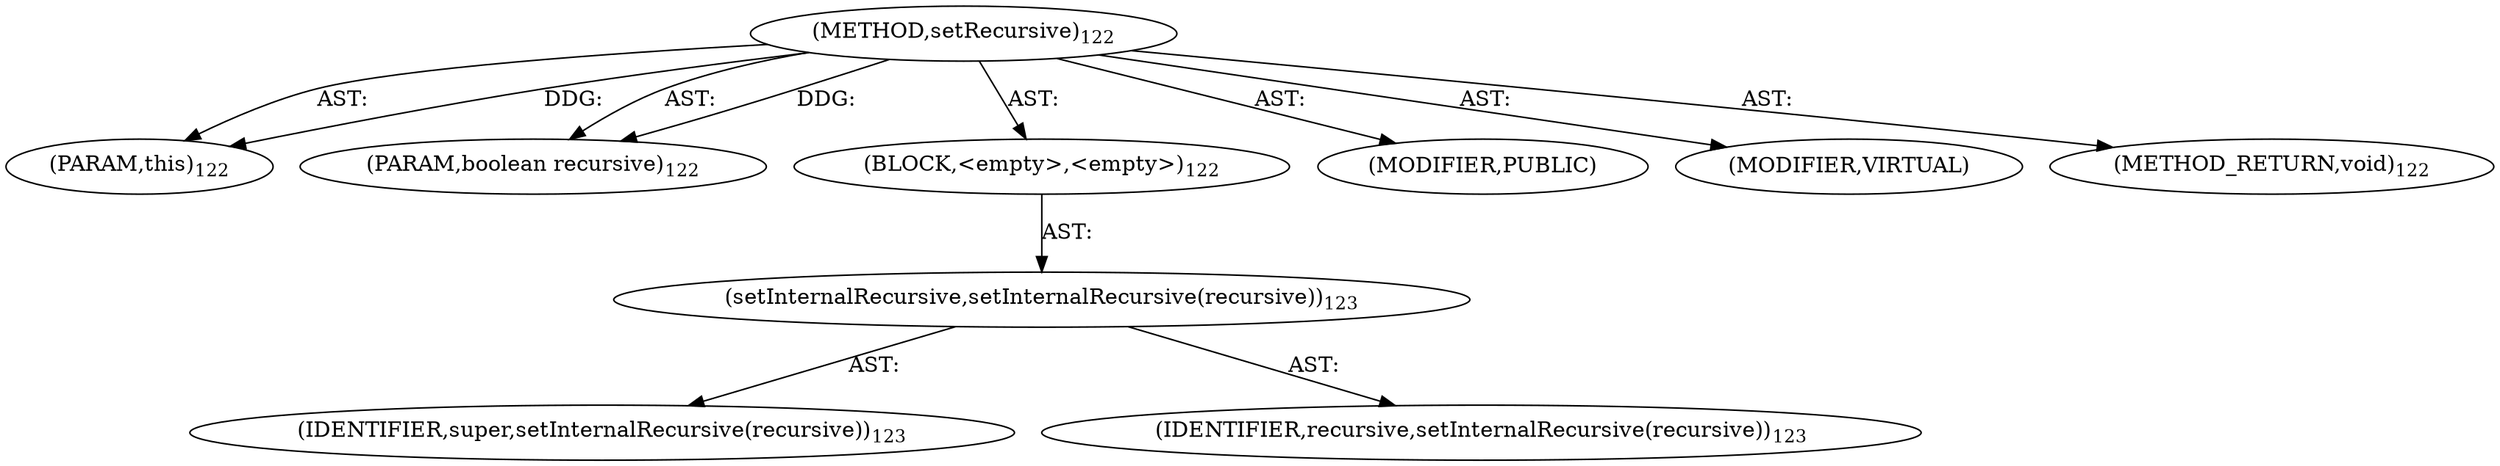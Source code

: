 digraph "setRecursive" {  
"111669149698" [label = <(METHOD,setRecursive)<SUB>122</SUB>> ]
"115964116994" [label = <(PARAM,this)<SUB>122</SUB>> ]
"115964116995" [label = <(PARAM,boolean recursive)<SUB>122</SUB>> ]
"25769803780" [label = <(BLOCK,&lt;empty&gt;,&lt;empty&gt;)<SUB>122</SUB>> ]
"30064771106" [label = <(setInternalRecursive,setInternalRecursive(recursive))<SUB>123</SUB>> ]
"68719476763" [label = <(IDENTIFIER,super,setInternalRecursive(recursive))<SUB>123</SUB>> ]
"68719476764" [label = <(IDENTIFIER,recursive,setInternalRecursive(recursive))<SUB>123</SUB>> ]
"133143986181" [label = <(MODIFIER,PUBLIC)> ]
"133143986182" [label = <(MODIFIER,VIRTUAL)> ]
"128849018882" [label = <(METHOD_RETURN,void)<SUB>122</SUB>> ]
  "111669149698" -> "115964116994"  [ label = "AST: "] 
  "111669149698" -> "115964116995"  [ label = "AST: "] 
  "111669149698" -> "25769803780"  [ label = "AST: "] 
  "111669149698" -> "133143986181"  [ label = "AST: "] 
  "111669149698" -> "133143986182"  [ label = "AST: "] 
  "111669149698" -> "128849018882"  [ label = "AST: "] 
  "25769803780" -> "30064771106"  [ label = "AST: "] 
  "30064771106" -> "68719476763"  [ label = "AST: "] 
  "30064771106" -> "68719476764"  [ label = "AST: "] 
  "111669149698" -> "115964116994"  [ label = "DDG: "] 
  "111669149698" -> "115964116995"  [ label = "DDG: "] 
}
